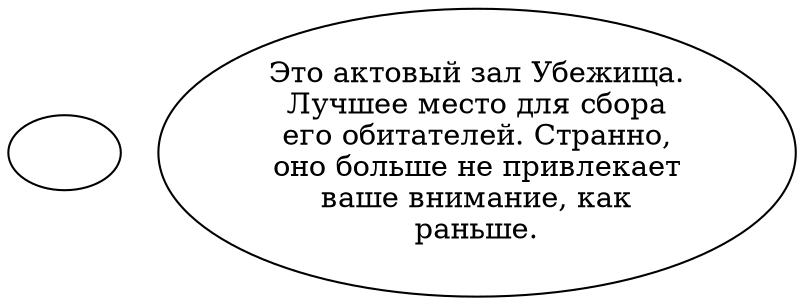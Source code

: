 digraph valtmeet {
  "start" [style=filled       fillcolor="#FFFFFF"       color="#000000"]
  "start" [label=""]
  "spatial_p_proc" [style=filled       fillcolor="#FFFFFF"       color="#000000"]
  "spatial_p_proc" [label="Это актовый зал Убежища.\nЛучшее место для сбора\nего обитателей. Странно,\nоно больше не привлекает\nваше внимание, как\nраньше."]
}